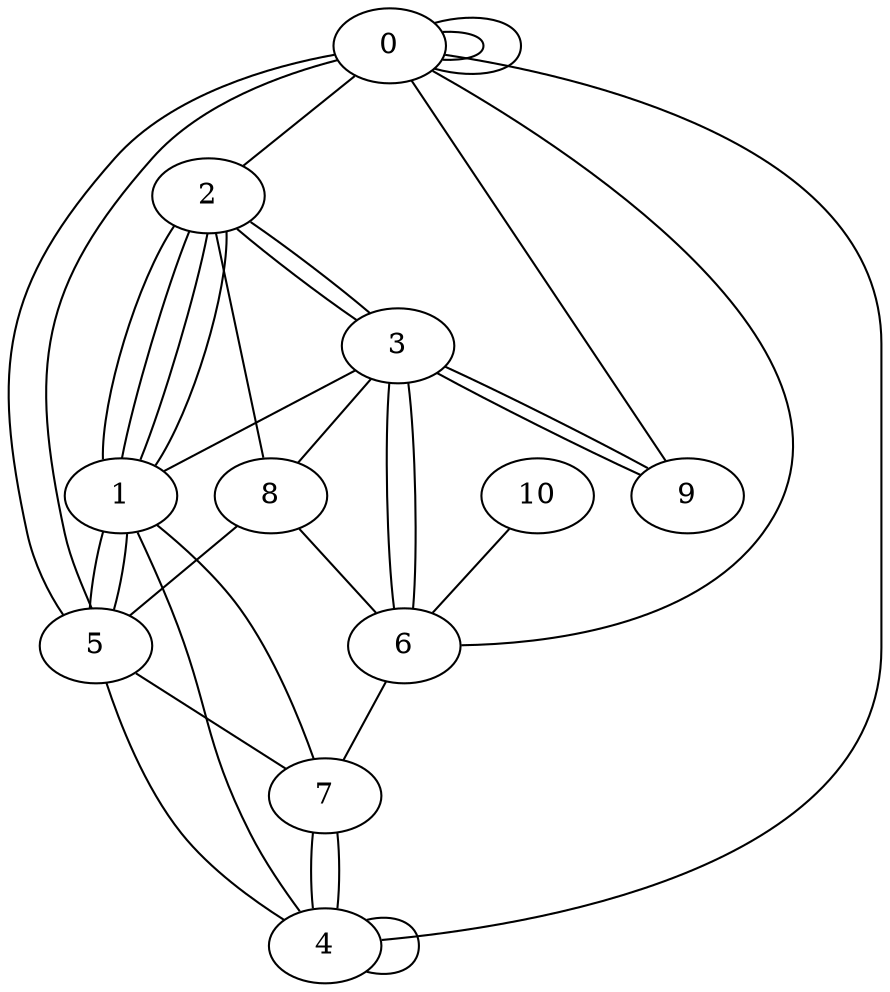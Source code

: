 graph G {
0;
1;
2;
3;
4;
5;
6;
7;
8;
9;
10;
1--2 ;
3--6 ;
5--4 ;
3--6 ;
1--2 ;
2--8 ;
7--4 ;
3--2 ;
0--9 ;
6--0 ;
0--0 ;
3--8 ;
4--4 ;
1--7 ;
4--1 ;
5--0 ;
6--7 ;
9--3 ;
2--3 ;
8--5 ;
0--0 ;
5--0 ;
1--2 ;
5--7 ;
10--6 ;
4--0 ;
3--1 ;
1--5 ;
0--2 ;
1--5 ;
2--1 ;
8--6 ;
4--7 ;
3--9 ;
}
